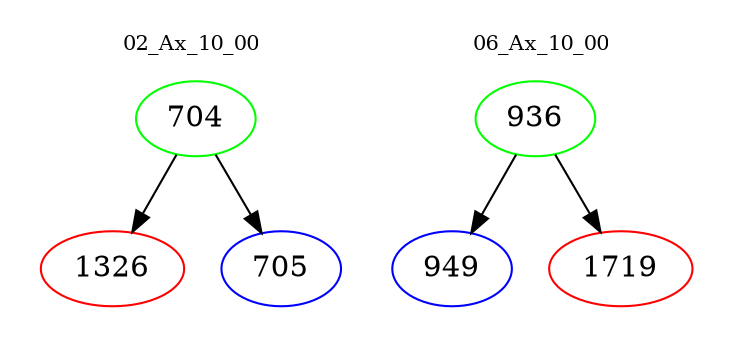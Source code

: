 digraph{
subgraph cluster_0 {
color = white
label = "02_Ax_10_00";
fontsize=10;
T0_704 [label="704", color="green"]
T0_704 -> T0_1326 [color="black"]
T0_1326 [label="1326", color="red"]
T0_704 -> T0_705 [color="black"]
T0_705 [label="705", color="blue"]
}
subgraph cluster_1 {
color = white
label = "06_Ax_10_00";
fontsize=10;
T1_936 [label="936", color="green"]
T1_936 -> T1_949 [color="black"]
T1_949 [label="949", color="blue"]
T1_936 -> T1_1719 [color="black"]
T1_1719 [label="1719", color="red"]
}
}
